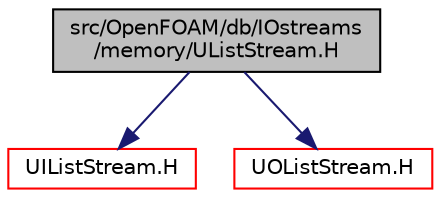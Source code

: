 digraph "src/OpenFOAM/db/IOstreams/memory/UListStream.H"
{
  bgcolor="transparent";
  edge [fontname="Helvetica",fontsize="10",labelfontname="Helvetica",labelfontsize="10"];
  node [fontname="Helvetica",fontsize="10",shape=record];
  Node1 [label="src/OpenFOAM/db/IOstreams\l/memory/UListStream.H",height=0.2,width=0.4,color="black", fillcolor="grey75", style="filled" fontcolor="black"];
  Node1 -> Node2 [color="midnightblue",fontsize="10",style="solid",fontname="Helvetica"];
  Node2 [label="UIListStream.H",height=0.2,width=0.4,color="red",URL="$UIListStream_8H.html"];
  Node1 -> Node3 [color="midnightblue",fontsize="10",style="solid",fontname="Helvetica"];
  Node3 [label="UOListStream.H",height=0.2,width=0.4,color="red",URL="$UOListStream_8H.html"];
}
